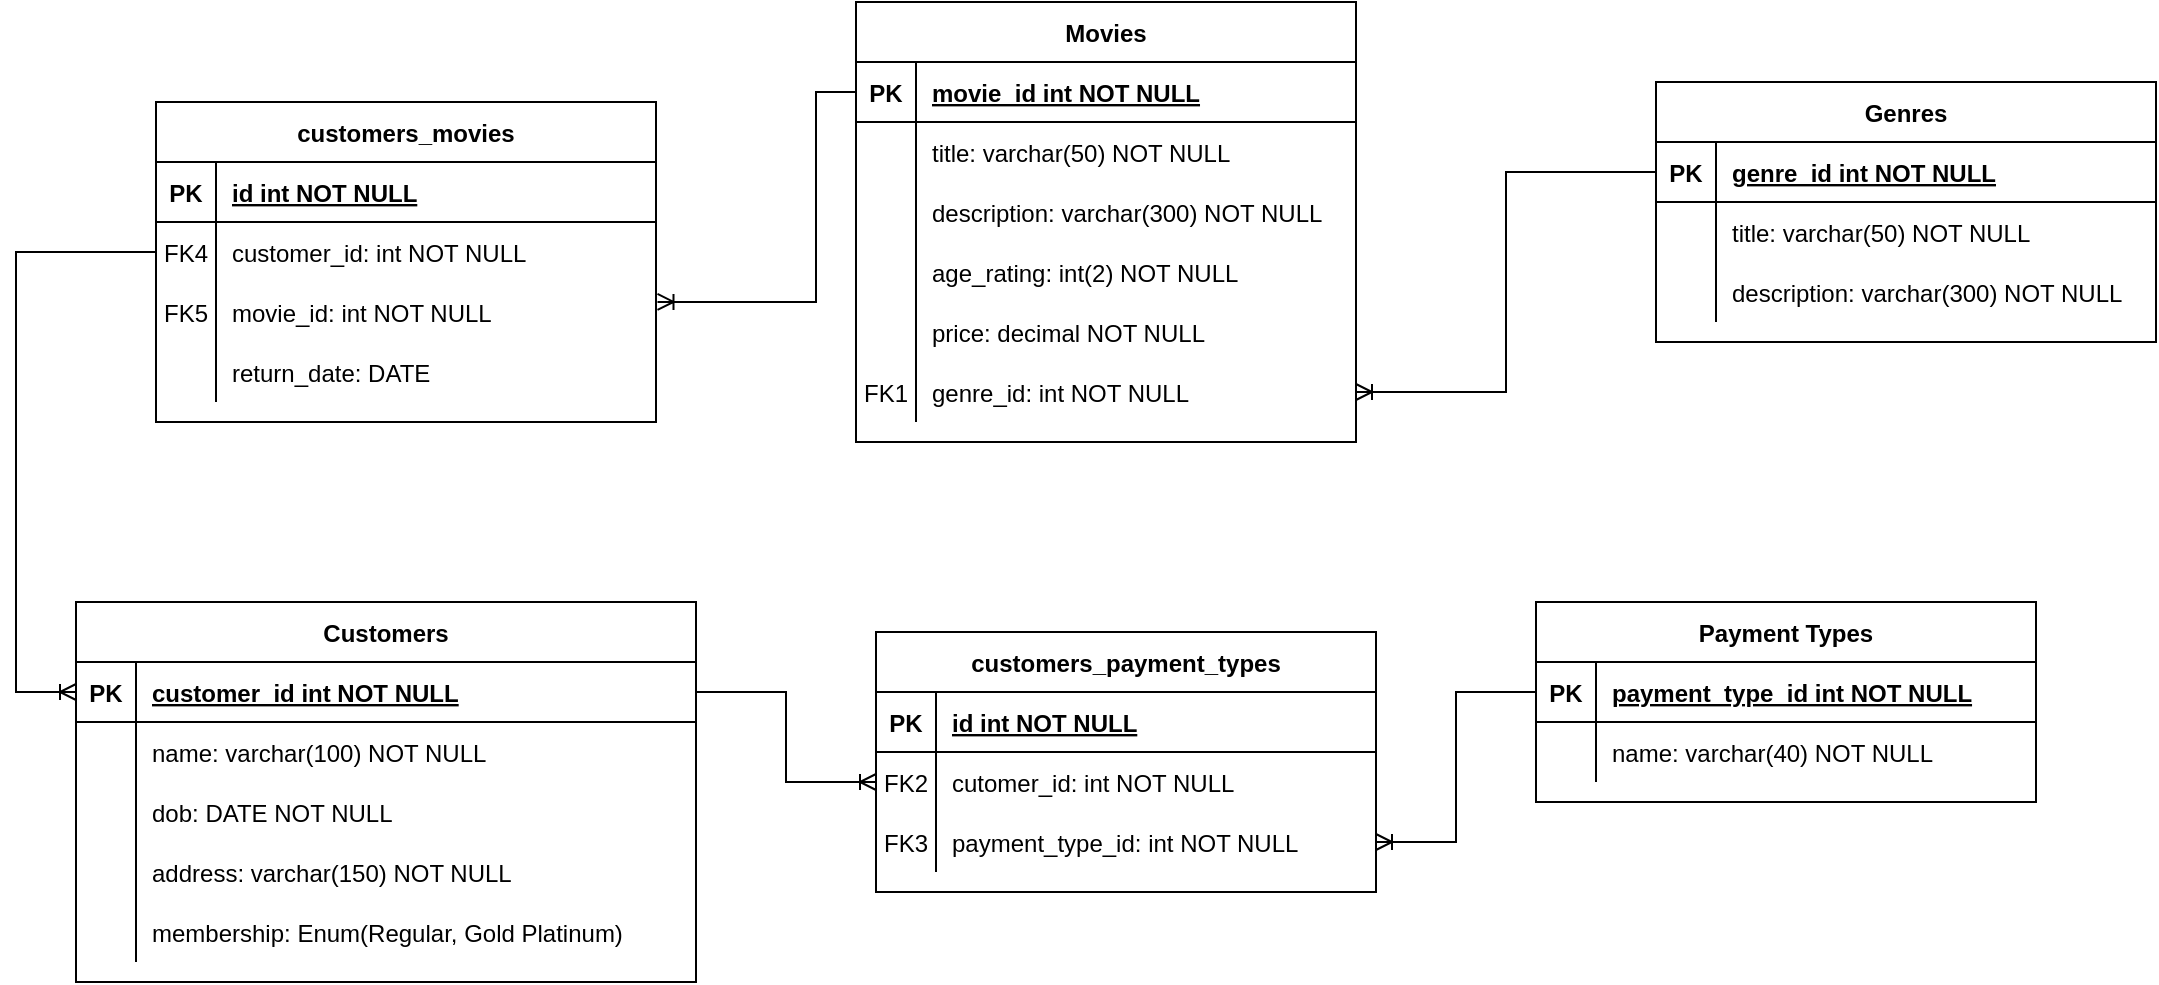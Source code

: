 <mxfile version="20.8.16" type="device"><diagram id="R2lEEEUBdFMjLlhIrx00" name="Page-1"><mxGraphModel dx="794" dy="563" grid="1" gridSize="10" guides="1" tooltips="1" connect="1" arrows="1" fold="1" page="1" pageScale="1" pageWidth="850" pageHeight="1100" math="0" shadow="0" extFonts="Permanent Marker^https://fonts.googleapis.com/css?family=Permanent+Marker"><root><mxCell id="0"/><mxCell id="1" parent="0"/><mxCell id="C-vyLk0tnHw3VtMMgP7b-23" value="Movies" style="shape=table;startSize=30;container=1;collapsible=1;childLayout=tableLayout;fixedRows=1;rowLines=0;fontStyle=1;align=center;resizeLast=1;" parent="1" vertex="1"><mxGeometry x="470" y="400" width="250" height="220" as="geometry"/></mxCell><mxCell id="C-vyLk0tnHw3VtMMgP7b-24" value="" style="shape=partialRectangle;collapsible=0;dropTarget=0;pointerEvents=0;fillColor=none;points=[[0,0.5],[1,0.5]];portConstraint=eastwest;top=0;left=0;right=0;bottom=1;" parent="C-vyLk0tnHw3VtMMgP7b-23" vertex="1"><mxGeometry y="30" width="250" height="30" as="geometry"/></mxCell><mxCell id="C-vyLk0tnHw3VtMMgP7b-25" value="PK" style="shape=partialRectangle;overflow=hidden;connectable=0;fillColor=none;top=0;left=0;bottom=0;right=0;fontStyle=1;" parent="C-vyLk0tnHw3VtMMgP7b-24" vertex="1"><mxGeometry width="30" height="30" as="geometry"><mxRectangle width="30" height="30" as="alternateBounds"/></mxGeometry></mxCell><mxCell id="C-vyLk0tnHw3VtMMgP7b-26" value="movie_id int NOT NULL " style="shape=partialRectangle;overflow=hidden;connectable=0;fillColor=none;top=0;left=0;bottom=0;right=0;align=left;spacingLeft=6;fontStyle=5;" parent="C-vyLk0tnHw3VtMMgP7b-24" vertex="1"><mxGeometry x="30" width="220" height="30" as="geometry"><mxRectangle width="220" height="30" as="alternateBounds"/></mxGeometry></mxCell><mxCell id="C-vyLk0tnHw3VtMMgP7b-27" value="" style="shape=partialRectangle;collapsible=0;dropTarget=0;pointerEvents=0;fillColor=none;points=[[0,0.5],[1,0.5]];portConstraint=eastwest;top=0;left=0;right=0;bottom=0;" parent="C-vyLk0tnHw3VtMMgP7b-23" vertex="1"><mxGeometry y="60" width="250" height="30" as="geometry"/></mxCell><mxCell id="C-vyLk0tnHw3VtMMgP7b-28" value="" style="shape=partialRectangle;overflow=hidden;connectable=0;fillColor=none;top=0;left=0;bottom=0;right=0;" parent="C-vyLk0tnHw3VtMMgP7b-27" vertex="1"><mxGeometry width="30" height="30" as="geometry"><mxRectangle width="30" height="30" as="alternateBounds"/></mxGeometry></mxCell><mxCell id="C-vyLk0tnHw3VtMMgP7b-29" value="title: varchar(50) NOT NULL" style="shape=partialRectangle;overflow=hidden;connectable=0;fillColor=none;top=0;left=0;bottom=0;right=0;align=left;spacingLeft=6;" parent="C-vyLk0tnHw3VtMMgP7b-27" vertex="1"><mxGeometry x="30" width="220" height="30" as="geometry"><mxRectangle width="220" height="30" as="alternateBounds"/></mxGeometry></mxCell><mxCell id="VNoVt1JidYousirxW5SG-1" value="" style="shape=partialRectangle;collapsible=0;dropTarget=0;pointerEvents=0;fillColor=none;points=[[0,0.5],[1,0.5]];portConstraint=eastwest;top=0;left=0;right=0;bottom=0;" parent="C-vyLk0tnHw3VtMMgP7b-23" vertex="1"><mxGeometry y="90" width="250" height="30" as="geometry"/></mxCell><mxCell id="VNoVt1JidYousirxW5SG-2" value="" style="shape=partialRectangle;overflow=hidden;connectable=0;fillColor=none;top=0;left=0;bottom=0;right=0;" parent="VNoVt1JidYousirxW5SG-1" vertex="1"><mxGeometry width="30" height="30" as="geometry"><mxRectangle width="30" height="30" as="alternateBounds"/></mxGeometry></mxCell><mxCell id="VNoVt1JidYousirxW5SG-3" value="description: varchar(300) NOT NULL" style="shape=partialRectangle;overflow=hidden;connectable=0;fillColor=none;top=0;left=0;bottom=0;right=0;align=left;spacingLeft=6;" parent="VNoVt1JidYousirxW5SG-1" vertex="1"><mxGeometry x="30" width="220" height="30" as="geometry"><mxRectangle width="220" height="30" as="alternateBounds"/></mxGeometry></mxCell><mxCell id="VNoVt1JidYousirxW5SG-4" value="" style="shape=partialRectangle;collapsible=0;dropTarget=0;pointerEvents=0;fillColor=none;points=[[0,0.5],[1,0.5]];portConstraint=eastwest;top=0;left=0;right=0;bottom=0;" parent="C-vyLk0tnHw3VtMMgP7b-23" vertex="1"><mxGeometry y="120" width="250" height="30" as="geometry"/></mxCell><mxCell id="VNoVt1JidYousirxW5SG-5" value="" style="shape=partialRectangle;overflow=hidden;connectable=0;fillColor=none;top=0;left=0;bottom=0;right=0;" parent="VNoVt1JidYousirxW5SG-4" vertex="1"><mxGeometry width="30" height="30" as="geometry"><mxRectangle width="30" height="30" as="alternateBounds"/></mxGeometry></mxCell><mxCell id="VNoVt1JidYousirxW5SG-6" value="age_rating: int(2) NOT NULL" style="shape=partialRectangle;overflow=hidden;connectable=0;fillColor=none;top=0;left=0;bottom=0;right=0;align=left;spacingLeft=6;" parent="VNoVt1JidYousirxW5SG-4" vertex="1"><mxGeometry x="30" width="220" height="30" as="geometry"><mxRectangle width="220" height="30" as="alternateBounds"/></mxGeometry></mxCell><mxCell id="VNoVt1JidYousirxW5SG-7" value="" style="shape=partialRectangle;collapsible=0;dropTarget=0;pointerEvents=0;fillColor=none;points=[[0,0.5],[1,0.5]];portConstraint=eastwest;top=0;left=0;right=0;bottom=0;" parent="C-vyLk0tnHw3VtMMgP7b-23" vertex="1"><mxGeometry y="150" width="250" height="30" as="geometry"/></mxCell><mxCell id="VNoVt1JidYousirxW5SG-8" value="" style="shape=partialRectangle;overflow=hidden;connectable=0;fillColor=none;top=0;left=0;bottom=0;right=0;" parent="VNoVt1JidYousirxW5SG-7" vertex="1"><mxGeometry width="30" height="30" as="geometry"><mxRectangle width="30" height="30" as="alternateBounds"/></mxGeometry></mxCell><mxCell id="VNoVt1JidYousirxW5SG-9" value="price: decimal NOT NULL" style="shape=partialRectangle;overflow=hidden;connectable=0;fillColor=none;top=0;left=0;bottom=0;right=0;align=left;spacingLeft=6;" parent="VNoVt1JidYousirxW5SG-7" vertex="1"><mxGeometry x="30" width="220" height="30" as="geometry"><mxRectangle width="220" height="30" as="alternateBounds"/></mxGeometry></mxCell><mxCell id="VNoVt1JidYousirxW5SG-26" value="" style="shape=partialRectangle;collapsible=0;dropTarget=0;pointerEvents=0;fillColor=none;points=[[0,0.5],[1,0.5]];portConstraint=eastwest;top=0;left=0;right=0;bottom=0;" parent="C-vyLk0tnHw3VtMMgP7b-23" vertex="1"><mxGeometry y="180" width="250" height="30" as="geometry"/></mxCell><mxCell id="VNoVt1JidYousirxW5SG-27" value="FK1" style="shape=partialRectangle;overflow=hidden;connectable=0;fillColor=none;top=0;left=0;bottom=0;right=0;" parent="VNoVt1JidYousirxW5SG-26" vertex="1"><mxGeometry width="30" height="30" as="geometry"><mxRectangle width="30" height="30" as="alternateBounds"/></mxGeometry></mxCell><mxCell id="VNoVt1JidYousirxW5SG-28" value="genre_id: int NOT NULL" style="shape=partialRectangle;overflow=hidden;connectable=0;fillColor=none;top=0;left=0;bottom=0;right=0;align=left;spacingLeft=6;" parent="VNoVt1JidYousirxW5SG-26" vertex="1"><mxGeometry x="30" width="220" height="30" as="geometry"><mxRectangle width="220" height="30" as="alternateBounds"/></mxGeometry></mxCell><mxCell id="VNoVt1JidYousirxW5SG-10" value="Genres" style="shape=table;startSize=30;container=1;collapsible=1;childLayout=tableLayout;fixedRows=1;rowLines=0;fontStyle=1;align=center;resizeLast=1;" parent="1" vertex="1"><mxGeometry x="870" y="440" width="250" height="130" as="geometry"/></mxCell><mxCell id="VNoVt1JidYousirxW5SG-11" value="" style="shape=partialRectangle;collapsible=0;dropTarget=0;pointerEvents=0;fillColor=none;points=[[0,0.5],[1,0.5]];portConstraint=eastwest;top=0;left=0;right=0;bottom=1;" parent="VNoVt1JidYousirxW5SG-10" vertex="1"><mxGeometry y="30" width="250" height="30" as="geometry"/></mxCell><mxCell id="VNoVt1JidYousirxW5SG-12" value="PK" style="shape=partialRectangle;overflow=hidden;connectable=0;fillColor=none;top=0;left=0;bottom=0;right=0;fontStyle=1;" parent="VNoVt1JidYousirxW5SG-11" vertex="1"><mxGeometry width="30" height="30" as="geometry"><mxRectangle width="30" height="30" as="alternateBounds"/></mxGeometry></mxCell><mxCell id="VNoVt1JidYousirxW5SG-13" value="genre_id int NOT NULL " style="shape=partialRectangle;overflow=hidden;connectable=0;fillColor=none;top=0;left=0;bottom=0;right=0;align=left;spacingLeft=6;fontStyle=5;" parent="VNoVt1JidYousirxW5SG-11" vertex="1"><mxGeometry x="30" width="220" height="30" as="geometry"><mxRectangle width="220" height="30" as="alternateBounds"/></mxGeometry></mxCell><mxCell id="VNoVt1JidYousirxW5SG-14" value="" style="shape=partialRectangle;collapsible=0;dropTarget=0;pointerEvents=0;fillColor=none;points=[[0,0.5],[1,0.5]];portConstraint=eastwest;top=0;left=0;right=0;bottom=0;" parent="VNoVt1JidYousirxW5SG-10" vertex="1"><mxGeometry y="60" width="250" height="30" as="geometry"/></mxCell><mxCell id="VNoVt1JidYousirxW5SG-15" value="" style="shape=partialRectangle;overflow=hidden;connectable=0;fillColor=none;top=0;left=0;bottom=0;right=0;" parent="VNoVt1JidYousirxW5SG-14" vertex="1"><mxGeometry width="30" height="30" as="geometry"><mxRectangle width="30" height="30" as="alternateBounds"/></mxGeometry></mxCell><mxCell id="VNoVt1JidYousirxW5SG-16" value="title: varchar(50) NOT NULL" style="shape=partialRectangle;overflow=hidden;connectable=0;fillColor=none;top=0;left=0;bottom=0;right=0;align=left;spacingLeft=6;" parent="VNoVt1JidYousirxW5SG-14" vertex="1"><mxGeometry x="30" width="220" height="30" as="geometry"><mxRectangle width="220" height="30" as="alternateBounds"/></mxGeometry></mxCell><mxCell id="VNoVt1JidYousirxW5SG-17" value="" style="shape=partialRectangle;collapsible=0;dropTarget=0;pointerEvents=0;fillColor=none;points=[[0,0.5],[1,0.5]];portConstraint=eastwest;top=0;left=0;right=0;bottom=0;" parent="VNoVt1JidYousirxW5SG-10" vertex="1"><mxGeometry y="90" width="250" height="30" as="geometry"/></mxCell><mxCell id="VNoVt1JidYousirxW5SG-18" value="" style="shape=partialRectangle;overflow=hidden;connectable=0;fillColor=none;top=0;left=0;bottom=0;right=0;" parent="VNoVt1JidYousirxW5SG-17" vertex="1"><mxGeometry width="30" height="30" as="geometry"><mxRectangle width="30" height="30" as="alternateBounds"/></mxGeometry></mxCell><mxCell id="VNoVt1JidYousirxW5SG-19" value="description: varchar(300) NOT NULL" style="shape=partialRectangle;overflow=hidden;connectable=0;fillColor=none;top=0;left=0;bottom=0;right=0;align=left;spacingLeft=6;" parent="VNoVt1JidYousirxW5SG-17" vertex="1"><mxGeometry x="30" width="220" height="30" as="geometry"><mxRectangle width="220" height="30" as="alternateBounds"/></mxGeometry></mxCell><mxCell id="VNoVt1JidYousirxW5SG-29" value="" style="edgeStyle=orthogonalEdgeStyle;fontSize=12;html=1;endArrow=ERoneToMany;rounded=0;entryX=1;entryY=0.5;entryDx=0;entryDy=0;exitX=0;exitY=0.5;exitDx=0;exitDy=0;" parent="1" source="VNoVt1JidYousirxW5SG-11" target="VNoVt1JidYousirxW5SG-26" edge="1"><mxGeometry width="100" height="100" relative="1" as="geometry"><mxPoint x="750" y="670" as="sourcePoint"/><mxPoint x="850" y="570" as="targetPoint"/></mxGeometry></mxCell><mxCell id="VNoVt1JidYousirxW5SG-30" value="Customers" style="shape=table;startSize=30;container=1;collapsible=1;childLayout=tableLayout;fixedRows=1;rowLines=0;fontStyle=1;align=center;resizeLast=1;" parent="1" vertex="1"><mxGeometry x="80" y="700" width="310" height="190" as="geometry"/></mxCell><mxCell id="VNoVt1JidYousirxW5SG-31" value="" style="shape=partialRectangle;collapsible=0;dropTarget=0;pointerEvents=0;fillColor=none;points=[[0,0.5],[1,0.5]];portConstraint=eastwest;top=0;left=0;right=0;bottom=1;" parent="VNoVt1JidYousirxW5SG-30" vertex="1"><mxGeometry y="30" width="310" height="30" as="geometry"/></mxCell><mxCell id="VNoVt1JidYousirxW5SG-32" value="PK" style="shape=partialRectangle;overflow=hidden;connectable=0;fillColor=none;top=0;left=0;bottom=0;right=0;fontStyle=1;" parent="VNoVt1JidYousirxW5SG-31" vertex="1"><mxGeometry width="30" height="30" as="geometry"><mxRectangle width="30" height="30" as="alternateBounds"/></mxGeometry></mxCell><mxCell id="VNoVt1JidYousirxW5SG-33" value="customer_id int NOT NULL " style="shape=partialRectangle;overflow=hidden;connectable=0;fillColor=none;top=0;left=0;bottom=0;right=0;align=left;spacingLeft=6;fontStyle=5;" parent="VNoVt1JidYousirxW5SG-31" vertex="1"><mxGeometry x="30" width="280" height="30" as="geometry"><mxRectangle width="280" height="30" as="alternateBounds"/></mxGeometry></mxCell><mxCell id="VNoVt1JidYousirxW5SG-34" value="" style="shape=partialRectangle;collapsible=0;dropTarget=0;pointerEvents=0;fillColor=none;points=[[0,0.5],[1,0.5]];portConstraint=eastwest;top=0;left=0;right=0;bottom=0;" parent="VNoVt1JidYousirxW5SG-30" vertex="1"><mxGeometry y="60" width="310" height="30" as="geometry"/></mxCell><mxCell id="VNoVt1JidYousirxW5SG-35" value="" style="shape=partialRectangle;overflow=hidden;connectable=0;fillColor=none;top=0;left=0;bottom=0;right=0;" parent="VNoVt1JidYousirxW5SG-34" vertex="1"><mxGeometry width="30" height="30" as="geometry"><mxRectangle width="30" height="30" as="alternateBounds"/></mxGeometry></mxCell><mxCell id="VNoVt1JidYousirxW5SG-36" value="name: varchar(100) NOT NULL" style="shape=partialRectangle;overflow=hidden;connectable=0;fillColor=none;top=0;left=0;bottom=0;right=0;align=left;spacingLeft=6;" parent="VNoVt1JidYousirxW5SG-34" vertex="1"><mxGeometry x="30" width="280" height="30" as="geometry"><mxRectangle width="280" height="30" as="alternateBounds"/></mxGeometry></mxCell><mxCell id="VNoVt1JidYousirxW5SG-37" value="" style="shape=partialRectangle;collapsible=0;dropTarget=0;pointerEvents=0;fillColor=none;points=[[0,0.5],[1,0.5]];portConstraint=eastwest;top=0;left=0;right=0;bottom=0;" parent="VNoVt1JidYousirxW5SG-30" vertex="1"><mxGeometry y="90" width="310" height="30" as="geometry"/></mxCell><mxCell id="VNoVt1JidYousirxW5SG-38" value="" style="shape=partialRectangle;overflow=hidden;connectable=0;fillColor=none;top=0;left=0;bottom=0;right=0;" parent="VNoVt1JidYousirxW5SG-37" vertex="1"><mxGeometry width="30" height="30" as="geometry"><mxRectangle width="30" height="30" as="alternateBounds"/></mxGeometry></mxCell><mxCell id="VNoVt1JidYousirxW5SG-39" value="dob: DATE NOT NULL" style="shape=partialRectangle;overflow=hidden;connectable=0;fillColor=none;top=0;left=0;bottom=0;right=0;align=left;spacingLeft=6;" parent="VNoVt1JidYousirxW5SG-37" vertex="1"><mxGeometry x="30" width="280" height="30" as="geometry"><mxRectangle width="280" height="30" as="alternateBounds"/></mxGeometry></mxCell><mxCell id="VNoVt1JidYousirxW5SG-40" value="" style="shape=partialRectangle;collapsible=0;dropTarget=0;pointerEvents=0;fillColor=none;points=[[0,0.5],[1,0.5]];portConstraint=eastwest;top=0;left=0;right=0;bottom=0;" parent="VNoVt1JidYousirxW5SG-30" vertex="1"><mxGeometry y="120" width="310" height="30" as="geometry"/></mxCell><mxCell id="VNoVt1JidYousirxW5SG-41" value="" style="shape=partialRectangle;overflow=hidden;connectable=0;fillColor=none;top=0;left=0;bottom=0;right=0;" parent="VNoVt1JidYousirxW5SG-40" vertex="1"><mxGeometry width="30" height="30" as="geometry"><mxRectangle width="30" height="30" as="alternateBounds"/></mxGeometry></mxCell><mxCell id="VNoVt1JidYousirxW5SG-42" value="address: varchar(150) NOT NULL" style="shape=partialRectangle;overflow=hidden;connectable=0;fillColor=none;top=0;left=0;bottom=0;right=0;align=left;spacingLeft=6;" parent="VNoVt1JidYousirxW5SG-40" vertex="1"><mxGeometry x="30" width="280" height="30" as="geometry"><mxRectangle width="280" height="30" as="alternateBounds"/></mxGeometry></mxCell><mxCell id="VNoVt1JidYousirxW5SG-43" value="" style="shape=partialRectangle;collapsible=0;dropTarget=0;pointerEvents=0;fillColor=none;points=[[0,0.5],[1,0.5]];portConstraint=eastwest;top=0;left=0;right=0;bottom=0;" parent="VNoVt1JidYousirxW5SG-30" vertex="1"><mxGeometry y="150" width="310" height="30" as="geometry"/></mxCell><mxCell id="VNoVt1JidYousirxW5SG-44" value="" style="shape=partialRectangle;overflow=hidden;connectable=0;fillColor=none;top=0;left=0;bottom=0;right=0;" parent="VNoVt1JidYousirxW5SG-43" vertex="1"><mxGeometry width="30" height="30" as="geometry"><mxRectangle width="30" height="30" as="alternateBounds"/></mxGeometry></mxCell><mxCell id="VNoVt1JidYousirxW5SG-45" value="membership: Enum(Regular, Gold Platinum)" style="shape=partialRectangle;overflow=hidden;connectable=0;fillColor=none;top=0;left=0;bottom=0;right=0;align=left;spacingLeft=6;" parent="VNoVt1JidYousirxW5SG-43" vertex="1"><mxGeometry x="30" width="280" height="30" as="geometry"><mxRectangle width="280" height="30" as="alternateBounds"/></mxGeometry></mxCell><mxCell id="VNoVt1JidYousirxW5SG-49" value="Payment Types" style="shape=table;startSize=30;container=1;collapsible=1;childLayout=tableLayout;fixedRows=1;rowLines=0;fontStyle=1;align=center;resizeLast=1;" parent="1" vertex="1"><mxGeometry x="810" y="700" width="250" height="100" as="geometry"/></mxCell><mxCell id="VNoVt1JidYousirxW5SG-50" value="" style="shape=partialRectangle;collapsible=0;dropTarget=0;pointerEvents=0;fillColor=none;points=[[0,0.5],[1,0.5]];portConstraint=eastwest;top=0;left=0;right=0;bottom=1;" parent="VNoVt1JidYousirxW5SG-49" vertex="1"><mxGeometry y="30" width="250" height="30" as="geometry"/></mxCell><mxCell id="VNoVt1JidYousirxW5SG-51" value="PK" style="shape=partialRectangle;overflow=hidden;connectable=0;fillColor=none;top=0;left=0;bottom=0;right=0;fontStyle=1;" parent="VNoVt1JidYousirxW5SG-50" vertex="1"><mxGeometry width="30" height="30" as="geometry"><mxRectangle width="30" height="30" as="alternateBounds"/></mxGeometry></mxCell><mxCell id="VNoVt1JidYousirxW5SG-52" value="payment_type_id int NOT NULL " style="shape=partialRectangle;overflow=hidden;connectable=0;fillColor=none;top=0;left=0;bottom=0;right=0;align=left;spacingLeft=6;fontStyle=5;" parent="VNoVt1JidYousirxW5SG-50" vertex="1"><mxGeometry x="30" width="220" height="30" as="geometry"><mxRectangle width="220" height="30" as="alternateBounds"/></mxGeometry></mxCell><mxCell id="VNoVt1JidYousirxW5SG-53" value="" style="shape=partialRectangle;collapsible=0;dropTarget=0;pointerEvents=0;fillColor=none;points=[[0,0.5],[1,0.5]];portConstraint=eastwest;top=0;left=0;right=0;bottom=0;" parent="VNoVt1JidYousirxW5SG-49" vertex="1"><mxGeometry y="60" width="250" height="30" as="geometry"/></mxCell><mxCell id="VNoVt1JidYousirxW5SG-54" value="" style="shape=partialRectangle;overflow=hidden;connectable=0;fillColor=none;top=0;left=0;bottom=0;right=0;" parent="VNoVt1JidYousirxW5SG-53" vertex="1"><mxGeometry width="30" height="30" as="geometry"><mxRectangle width="30" height="30" as="alternateBounds"/></mxGeometry></mxCell><mxCell id="VNoVt1JidYousirxW5SG-55" value="name: varchar(40) NOT NULL" style="shape=partialRectangle;overflow=hidden;connectable=0;fillColor=none;top=0;left=0;bottom=0;right=0;align=left;spacingLeft=6;" parent="VNoVt1JidYousirxW5SG-53" vertex="1"><mxGeometry x="30" width="220" height="30" as="geometry"><mxRectangle width="220" height="30" as="alternateBounds"/></mxGeometry></mxCell><mxCell id="VNoVt1JidYousirxW5SG-59" value="customers_payment_types" style="shape=table;startSize=30;container=1;collapsible=1;childLayout=tableLayout;fixedRows=1;rowLines=0;fontStyle=1;align=center;resizeLast=1;" parent="1" vertex="1"><mxGeometry x="480" y="715" width="250" height="130" as="geometry"/></mxCell><mxCell id="VNoVt1JidYousirxW5SG-60" value="" style="shape=partialRectangle;collapsible=0;dropTarget=0;pointerEvents=0;fillColor=none;points=[[0,0.5],[1,0.5]];portConstraint=eastwest;top=0;left=0;right=0;bottom=1;" parent="VNoVt1JidYousirxW5SG-59" vertex="1"><mxGeometry y="30" width="250" height="30" as="geometry"/></mxCell><mxCell id="VNoVt1JidYousirxW5SG-61" value="PK" style="shape=partialRectangle;overflow=hidden;connectable=0;fillColor=none;top=0;left=0;bottom=0;right=0;fontStyle=1;" parent="VNoVt1JidYousirxW5SG-60" vertex="1"><mxGeometry width="30" height="30" as="geometry"><mxRectangle width="30" height="30" as="alternateBounds"/></mxGeometry></mxCell><mxCell id="VNoVt1JidYousirxW5SG-62" value="id int NOT NULL " style="shape=partialRectangle;overflow=hidden;connectable=0;fillColor=none;top=0;left=0;bottom=0;right=0;align=left;spacingLeft=6;fontStyle=5;" parent="VNoVt1JidYousirxW5SG-60" vertex="1"><mxGeometry x="30" width="220" height="30" as="geometry"><mxRectangle width="220" height="30" as="alternateBounds"/></mxGeometry></mxCell><mxCell id="VNoVt1JidYousirxW5SG-63" value="" style="shape=partialRectangle;collapsible=0;dropTarget=0;pointerEvents=0;fillColor=none;points=[[0,0.5],[1,0.5]];portConstraint=eastwest;top=0;left=0;right=0;bottom=0;" parent="VNoVt1JidYousirxW5SG-59" vertex="1"><mxGeometry y="60" width="250" height="30" as="geometry"/></mxCell><mxCell id="VNoVt1JidYousirxW5SG-64" value="FK2" style="shape=partialRectangle;overflow=hidden;connectable=0;fillColor=none;top=0;left=0;bottom=0;right=0;" parent="VNoVt1JidYousirxW5SG-63" vertex="1"><mxGeometry width="30" height="30" as="geometry"><mxRectangle width="30" height="30" as="alternateBounds"/></mxGeometry></mxCell><mxCell id="VNoVt1JidYousirxW5SG-65" value="cutomer_id: int NOT NULL" style="shape=partialRectangle;overflow=hidden;connectable=0;fillColor=none;top=0;left=0;bottom=0;right=0;align=left;spacingLeft=6;" parent="VNoVt1JidYousirxW5SG-63" vertex="1"><mxGeometry x="30" width="220" height="30" as="geometry"><mxRectangle width="220" height="30" as="alternateBounds"/></mxGeometry></mxCell><mxCell id="VNoVt1JidYousirxW5SG-66" value="" style="shape=partialRectangle;collapsible=0;dropTarget=0;pointerEvents=0;fillColor=none;points=[[0,0.5],[1,0.5]];portConstraint=eastwest;top=0;left=0;right=0;bottom=0;" parent="VNoVt1JidYousirxW5SG-59" vertex="1"><mxGeometry y="90" width="250" height="30" as="geometry"/></mxCell><mxCell id="VNoVt1JidYousirxW5SG-67" value="FK3" style="shape=partialRectangle;overflow=hidden;connectable=0;fillColor=none;top=0;left=0;bottom=0;right=0;" parent="VNoVt1JidYousirxW5SG-66" vertex="1"><mxGeometry width="30" height="30" as="geometry"><mxRectangle width="30" height="30" as="alternateBounds"/></mxGeometry></mxCell><mxCell id="VNoVt1JidYousirxW5SG-68" value="payment_type_id: int NOT NULL" style="shape=partialRectangle;overflow=hidden;connectable=0;fillColor=none;top=0;left=0;bottom=0;right=0;align=left;spacingLeft=6;" parent="VNoVt1JidYousirxW5SG-66" vertex="1"><mxGeometry x="30" width="220" height="30" as="geometry"><mxRectangle width="220" height="30" as="alternateBounds"/></mxGeometry></mxCell><mxCell id="VNoVt1JidYousirxW5SG-69" value="" style="edgeStyle=orthogonalEdgeStyle;fontSize=12;html=1;endArrow=ERoneToMany;rounded=0;entryX=0;entryY=0.5;entryDx=0;entryDy=0;exitX=1;exitY=0.5;exitDx=0;exitDy=0;" parent="1" source="VNoVt1JidYousirxW5SG-31" target="VNoVt1JidYousirxW5SG-63" edge="1"><mxGeometry width="100" height="100" relative="1" as="geometry"><mxPoint x="450" y="995" as="sourcePoint"/><mxPoint x="550" y="895" as="targetPoint"/></mxGeometry></mxCell><mxCell id="VNoVt1JidYousirxW5SG-70" value="" style="edgeStyle=orthogonalEdgeStyle;fontSize=12;html=1;endArrow=ERoneToMany;rounded=0;entryX=1;entryY=0.5;entryDx=0;entryDy=0;exitX=0;exitY=0.5;exitDx=0;exitDy=0;" parent="1" source="VNoVt1JidYousirxW5SG-50" target="VNoVt1JidYousirxW5SG-66" edge="1"><mxGeometry width="100" height="100" relative="1" as="geometry"><mxPoint x="790" y="935" as="sourcePoint"/><mxPoint x="810" y="845" as="targetPoint"/></mxGeometry></mxCell><mxCell id="VNoVt1JidYousirxW5SG-71" value="customers_movies" style="shape=table;startSize=30;container=1;collapsible=1;childLayout=tableLayout;fixedRows=1;rowLines=0;fontStyle=1;align=center;resizeLast=1;" parent="1" vertex="1"><mxGeometry x="120" y="450" width="250" height="160" as="geometry"/></mxCell><mxCell id="VNoVt1JidYousirxW5SG-72" value="" style="shape=partialRectangle;collapsible=0;dropTarget=0;pointerEvents=0;fillColor=none;points=[[0,0.5],[1,0.5]];portConstraint=eastwest;top=0;left=0;right=0;bottom=1;" parent="VNoVt1JidYousirxW5SG-71" vertex="1"><mxGeometry y="30" width="250" height="30" as="geometry"/></mxCell><mxCell id="VNoVt1JidYousirxW5SG-73" value="PK" style="shape=partialRectangle;overflow=hidden;connectable=0;fillColor=none;top=0;left=0;bottom=0;right=0;fontStyle=1;" parent="VNoVt1JidYousirxW5SG-72" vertex="1"><mxGeometry width="30" height="30" as="geometry"><mxRectangle width="30" height="30" as="alternateBounds"/></mxGeometry></mxCell><mxCell id="VNoVt1JidYousirxW5SG-74" value="id int NOT NULL " style="shape=partialRectangle;overflow=hidden;connectable=0;fillColor=none;top=0;left=0;bottom=0;right=0;align=left;spacingLeft=6;fontStyle=5;" parent="VNoVt1JidYousirxW5SG-72" vertex="1"><mxGeometry x="30" width="220" height="30" as="geometry"><mxRectangle width="220" height="30" as="alternateBounds"/></mxGeometry></mxCell><mxCell id="VNoVt1JidYousirxW5SG-75" value="" style="shape=partialRectangle;collapsible=0;dropTarget=0;pointerEvents=0;fillColor=none;points=[[0,0.5],[1,0.5]];portConstraint=eastwest;top=0;left=0;right=0;bottom=0;" parent="VNoVt1JidYousirxW5SG-71" vertex="1"><mxGeometry y="60" width="250" height="30" as="geometry"/></mxCell><mxCell id="VNoVt1JidYousirxW5SG-76" value="FK4" style="shape=partialRectangle;overflow=hidden;connectable=0;fillColor=none;top=0;left=0;bottom=0;right=0;" parent="VNoVt1JidYousirxW5SG-75" vertex="1"><mxGeometry width="30" height="30" as="geometry"><mxRectangle width="30" height="30" as="alternateBounds"/></mxGeometry></mxCell><mxCell id="VNoVt1JidYousirxW5SG-77" value="customer_id: int NOT NULL" style="shape=partialRectangle;overflow=hidden;connectable=0;fillColor=none;top=0;left=0;bottom=0;right=0;align=left;spacingLeft=6;" parent="VNoVt1JidYousirxW5SG-75" vertex="1"><mxGeometry x="30" width="220" height="30" as="geometry"><mxRectangle width="220" height="30" as="alternateBounds"/></mxGeometry></mxCell><mxCell id="VNoVt1JidYousirxW5SG-78" value="" style="shape=partialRectangle;collapsible=0;dropTarget=0;pointerEvents=0;fillColor=none;points=[[0,0.5],[1,0.5]];portConstraint=eastwest;top=0;left=0;right=0;bottom=0;" parent="VNoVt1JidYousirxW5SG-71" vertex="1"><mxGeometry y="90" width="250" height="30" as="geometry"/></mxCell><mxCell id="VNoVt1JidYousirxW5SG-79" value="FK5" style="shape=partialRectangle;overflow=hidden;connectable=0;fillColor=none;top=0;left=0;bottom=0;right=0;" parent="VNoVt1JidYousirxW5SG-78" vertex="1"><mxGeometry width="30" height="30" as="geometry"><mxRectangle width="30" height="30" as="alternateBounds"/></mxGeometry></mxCell><mxCell id="VNoVt1JidYousirxW5SG-80" value="movie_id: int NOT NULL" style="shape=partialRectangle;overflow=hidden;connectable=0;fillColor=none;top=0;left=0;bottom=0;right=0;align=left;spacingLeft=6;" parent="VNoVt1JidYousirxW5SG-78" vertex="1"><mxGeometry x="30" width="220" height="30" as="geometry"><mxRectangle width="220" height="30" as="alternateBounds"/></mxGeometry></mxCell><mxCell id="31pE-uKdrxZIZ0UHYM8r-1" style="shape=partialRectangle;collapsible=0;dropTarget=0;pointerEvents=0;fillColor=none;points=[[0,0.5],[1,0.5]];portConstraint=eastwest;top=0;left=0;right=0;bottom=0;" parent="VNoVt1JidYousirxW5SG-71" vertex="1"><mxGeometry y="120" width="250" height="30" as="geometry"/></mxCell><mxCell id="31pE-uKdrxZIZ0UHYM8r-2" style="shape=partialRectangle;overflow=hidden;connectable=0;fillColor=none;top=0;left=0;bottom=0;right=0;" parent="31pE-uKdrxZIZ0UHYM8r-1" vertex="1"><mxGeometry width="30" height="30" as="geometry"><mxRectangle width="30" height="30" as="alternateBounds"/></mxGeometry></mxCell><mxCell id="31pE-uKdrxZIZ0UHYM8r-3" value="return_date: DATE" style="shape=partialRectangle;overflow=hidden;connectable=0;fillColor=none;top=0;left=0;bottom=0;right=0;align=left;spacingLeft=6;" parent="31pE-uKdrxZIZ0UHYM8r-1" vertex="1"><mxGeometry x="30" width="220" height="30" as="geometry"><mxRectangle width="220" height="30" as="alternateBounds"/></mxGeometry></mxCell><mxCell id="VNoVt1JidYousirxW5SG-81" value="" style="fontSize=12;html=1;endArrow=ERoneToMany;rounded=0;entryX=0;entryY=0.5;entryDx=0;entryDy=0;exitX=0;exitY=0.5;exitDx=0;exitDy=0;" parent="1" source="VNoVt1JidYousirxW5SG-75" target="VNoVt1JidYousirxW5SG-31" edge="1"><mxGeometry width="100" height="100" relative="1" as="geometry"><mxPoint x="30" y="550" as="sourcePoint"/><mxPoint x="120" y="520" as="targetPoint"/><Array as="points"><mxPoint x="50" y="525"/><mxPoint x="50" y="600"/><mxPoint x="50" y="745"/></Array></mxGeometry></mxCell><mxCell id="VNoVt1JidYousirxW5SG-82" value="" style="edgeStyle=orthogonalEdgeStyle;fontSize=12;html=1;endArrow=ERoneToMany;rounded=0;entryX=1.003;entryY=0.333;entryDx=0;entryDy=0;entryPerimeter=0;exitX=0;exitY=0.5;exitDx=0;exitDy=0;" parent="1" source="C-vyLk0tnHw3VtMMgP7b-24" target="VNoVt1JidYousirxW5SG-78" edge="1"><mxGeometry width="100" height="100" relative="1" as="geometry"><mxPoint x="490" y="580" as="sourcePoint"/><mxPoint x="590" y="480" as="targetPoint"/><Array as="points"><mxPoint x="450" y="445"/><mxPoint x="450" y="550"/></Array></mxGeometry></mxCell></root></mxGraphModel></diagram></mxfile>